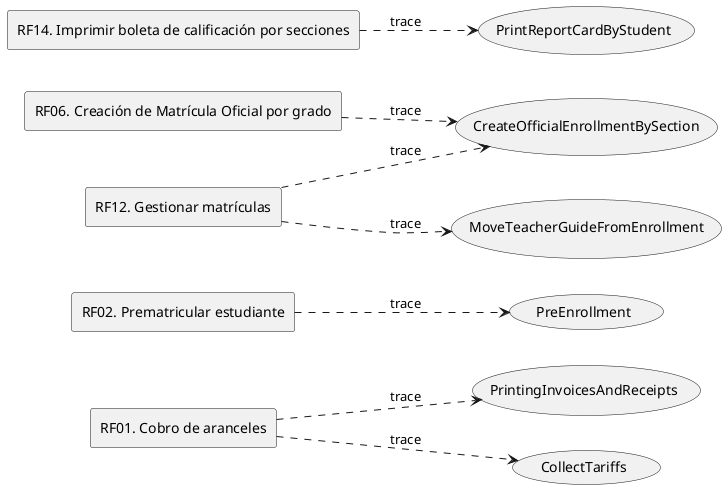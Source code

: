 @startuml
skinparam BackgroundColor transparent
left to right direction

rectangle RF01 as "RF01. Cobro de aranceles"
rectangle RF02 as "RF02. Prematricular estudiante"
rectangle RF06 as "RF06. Creación de Matrícula Oficial por grado"
rectangle RF12 as "RF12. Gestionar matrículas"
rectangle RF14 as "RF14. Imprimir boleta de calificación por secciones"

usecase CU01 as "PreEnrollment"
usecase CU05 as "CreateOfficialEnrollmentBySection"
usecase CU58 as "PrintingInvoicesAndReceipts"
usecase CU29 as "PrintReportCardByStudent"
usecase CU21 as "MoveTeacherGuideFromEnrollment"
usecase CU03 as "CollectTariffs"

RF01 ..> CU03 : trace
RF01 ..> CU58 : trace
RF02 ..> CU01 : trace
RF06 ..> CU05 : trace
RF12 ..> CU05 : trace
RF12 ..> CU21 : trace
RF14 ..> CU29 : trace

@enduml

